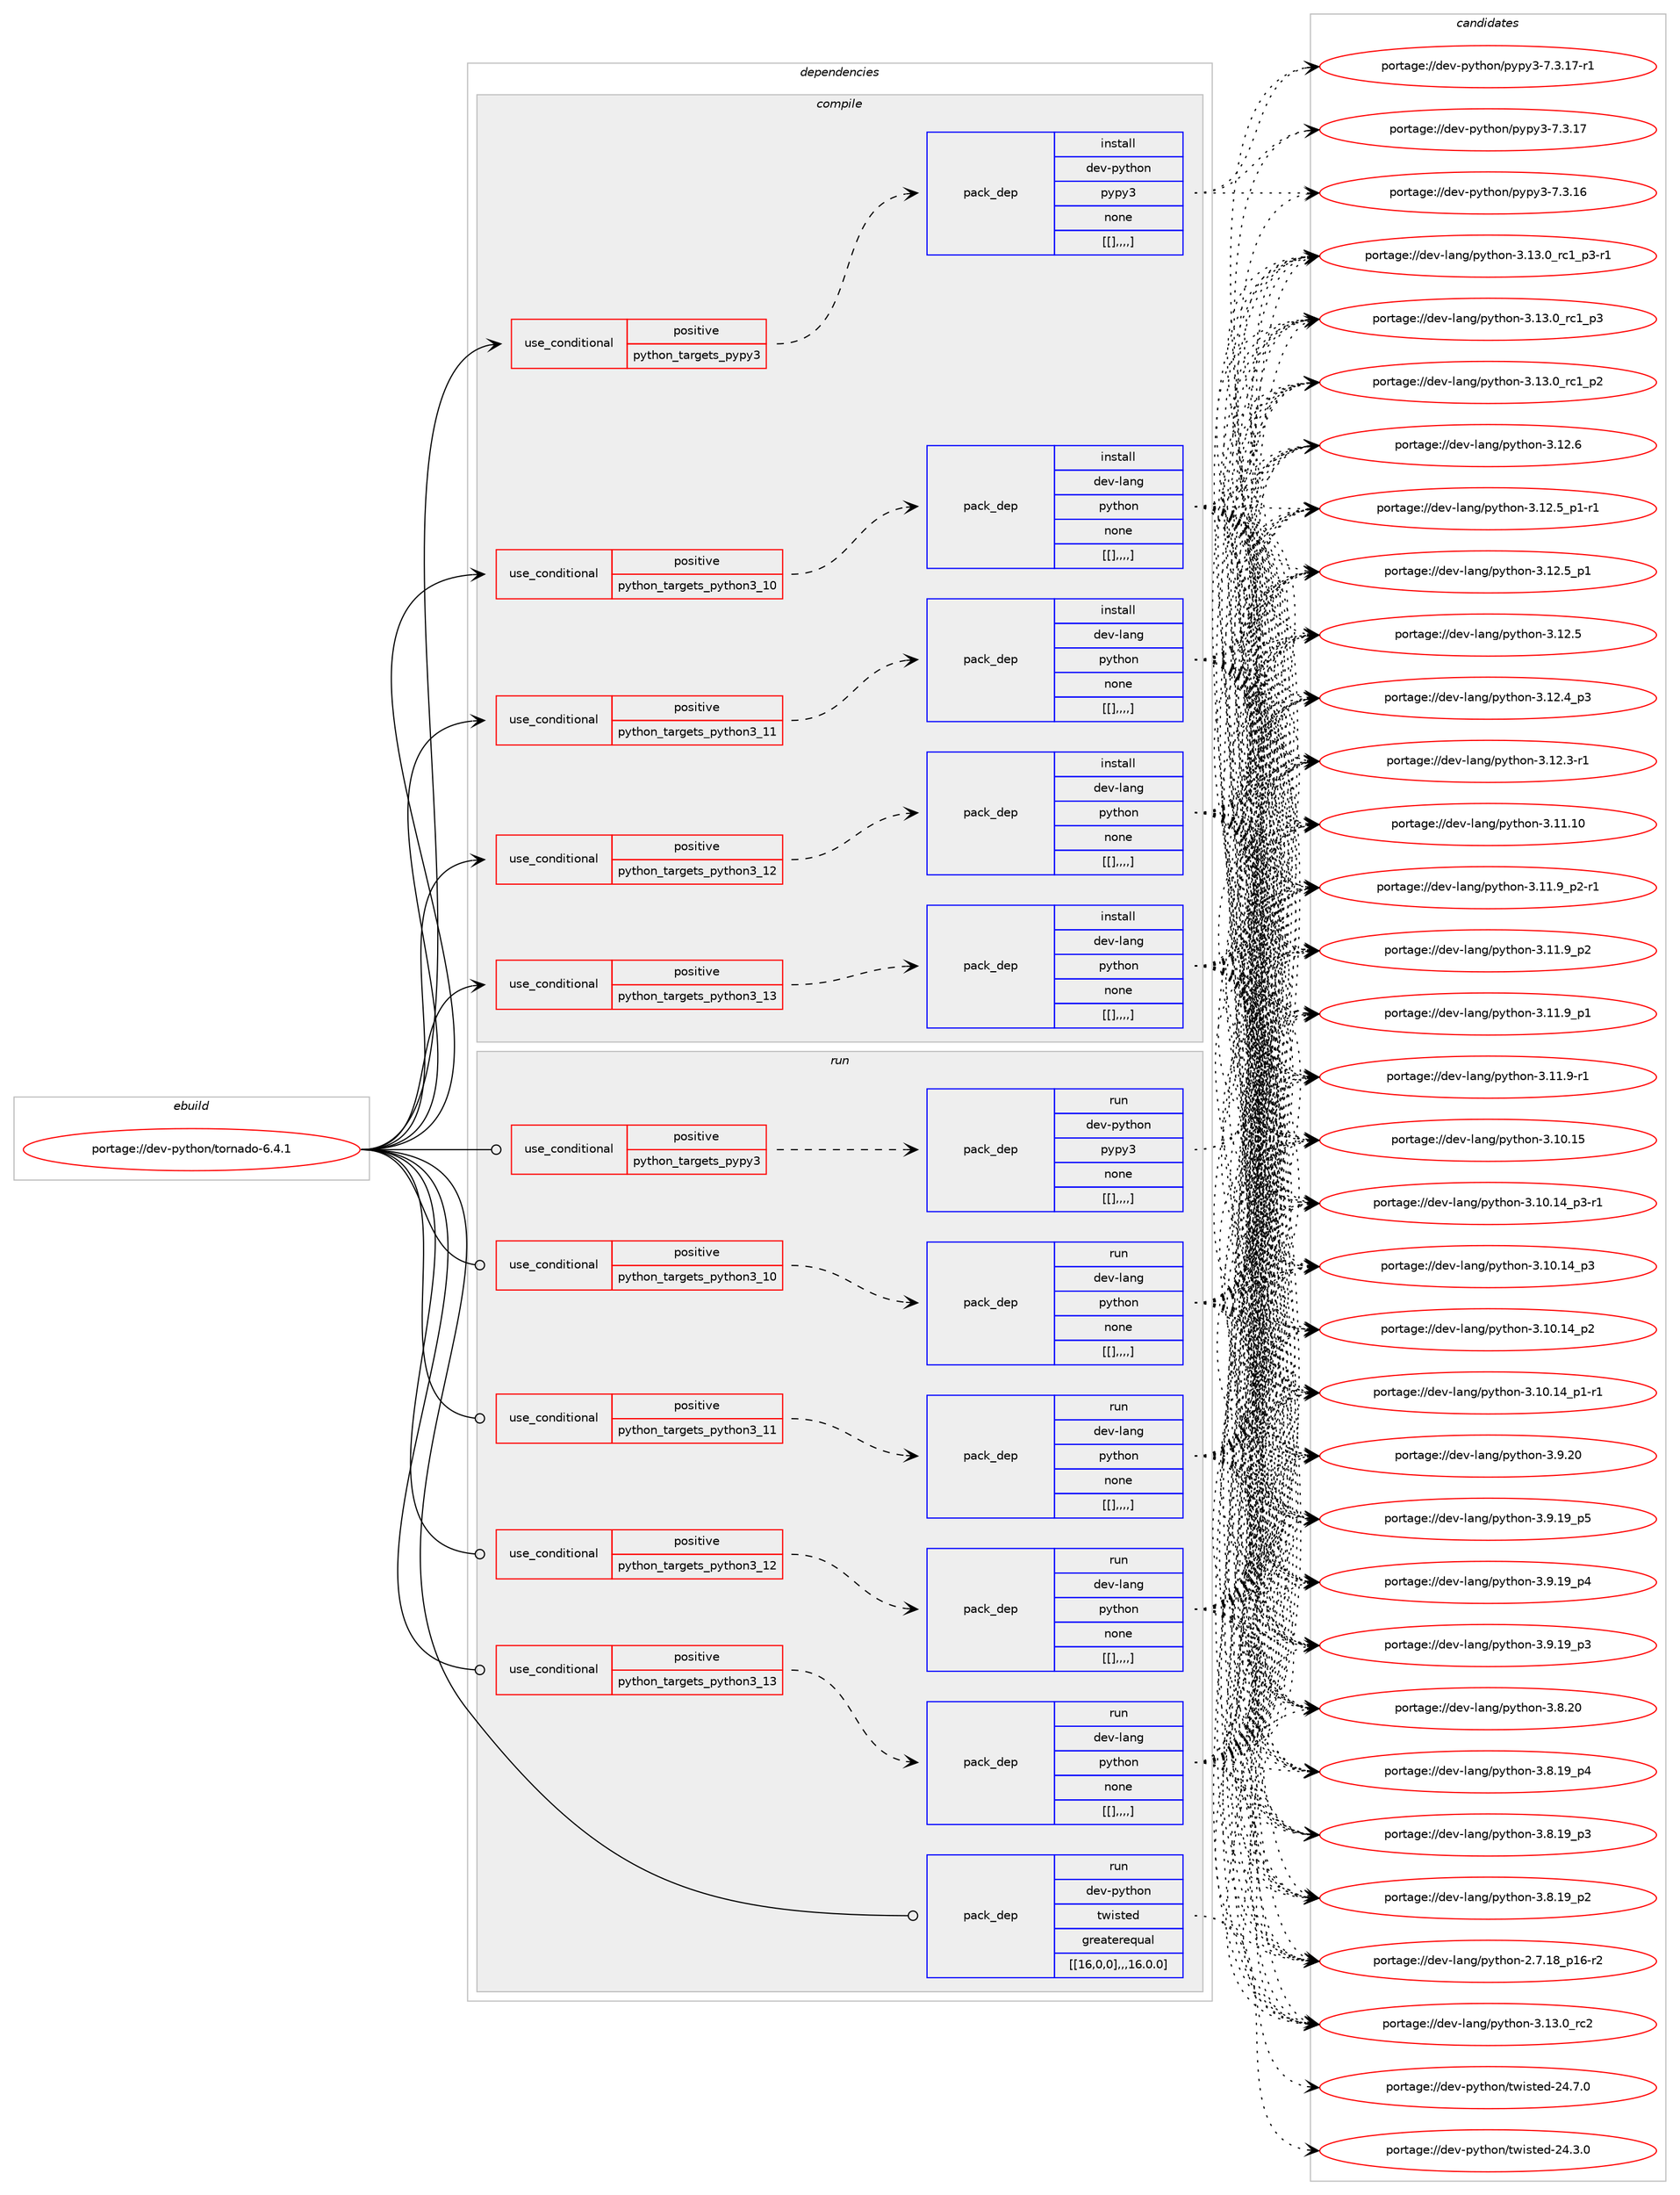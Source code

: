 digraph prolog {

# *************
# Graph options
# *************

newrank=true;
concentrate=true;
compound=true;
graph [rankdir=LR,fontname=Helvetica,fontsize=10,ranksep=1.5];#, ranksep=2.5, nodesep=0.2];
edge  [arrowhead=vee];
node  [fontname=Helvetica,fontsize=10];

# **********
# The ebuild
# **********

subgraph cluster_leftcol {
color=gray;
label=<<i>ebuild</i>>;
id [label="portage://dev-python/tornado-6.4.1", color=red, width=4, href="../dev-python/tornado-6.4.1.svg"];
}

# ****************
# The dependencies
# ****************

subgraph cluster_midcol {
color=gray;
label=<<i>dependencies</i>>;
subgraph cluster_compile {
fillcolor="#eeeeee";
style=filled;
label=<<i>compile</i>>;
subgraph cond41619 {
dependency168121 [label=<<TABLE BORDER="0" CELLBORDER="1" CELLSPACING="0" CELLPADDING="4"><TR><TD ROWSPAN="3" CELLPADDING="10">use_conditional</TD></TR><TR><TD>positive</TD></TR><TR><TD>python_targets_pypy3</TD></TR></TABLE>>, shape=none, color=red];
subgraph pack125237 {
dependency168122 [label=<<TABLE BORDER="0" CELLBORDER="1" CELLSPACING="0" CELLPADDING="4" WIDTH="220"><TR><TD ROWSPAN="6" CELLPADDING="30">pack_dep</TD></TR><TR><TD WIDTH="110">install</TD></TR><TR><TD>dev-python</TD></TR><TR><TD>pypy3</TD></TR><TR><TD>none</TD></TR><TR><TD>[[],,,,]</TD></TR></TABLE>>, shape=none, color=blue];
}
dependency168121:e -> dependency168122:w [weight=20,style="dashed",arrowhead="vee"];
}
id:e -> dependency168121:w [weight=20,style="solid",arrowhead="vee"];
subgraph cond41620 {
dependency168123 [label=<<TABLE BORDER="0" CELLBORDER="1" CELLSPACING="0" CELLPADDING="4"><TR><TD ROWSPAN="3" CELLPADDING="10">use_conditional</TD></TR><TR><TD>positive</TD></TR><TR><TD>python_targets_python3_10</TD></TR></TABLE>>, shape=none, color=red];
subgraph pack125238 {
dependency168124 [label=<<TABLE BORDER="0" CELLBORDER="1" CELLSPACING="0" CELLPADDING="4" WIDTH="220"><TR><TD ROWSPAN="6" CELLPADDING="30">pack_dep</TD></TR><TR><TD WIDTH="110">install</TD></TR><TR><TD>dev-lang</TD></TR><TR><TD>python</TD></TR><TR><TD>none</TD></TR><TR><TD>[[],,,,]</TD></TR></TABLE>>, shape=none, color=blue];
}
dependency168123:e -> dependency168124:w [weight=20,style="dashed",arrowhead="vee"];
}
id:e -> dependency168123:w [weight=20,style="solid",arrowhead="vee"];
subgraph cond41621 {
dependency168125 [label=<<TABLE BORDER="0" CELLBORDER="1" CELLSPACING="0" CELLPADDING="4"><TR><TD ROWSPAN="3" CELLPADDING="10">use_conditional</TD></TR><TR><TD>positive</TD></TR><TR><TD>python_targets_python3_11</TD></TR></TABLE>>, shape=none, color=red];
subgraph pack125239 {
dependency168126 [label=<<TABLE BORDER="0" CELLBORDER="1" CELLSPACING="0" CELLPADDING="4" WIDTH="220"><TR><TD ROWSPAN="6" CELLPADDING="30">pack_dep</TD></TR><TR><TD WIDTH="110">install</TD></TR><TR><TD>dev-lang</TD></TR><TR><TD>python</TD></TR><TR><TD>none</TD></TR><TR><TD>[[],,,,]</TD></TR></TABLE>>, shape=none, color=blue];
}
dependency168125:e -> dependency168126:w [weight=20,style="dashed",arrowhead="vee"];
}
id:e -> dependency168125:w [weight=20,style="solid",arrowhead="vee"];
subgraph cond41622 {
dependency168127 [label=<<TABLE BORDER="0" CELLBORDER="1" CELLSPACING="0" CELLPADDING="4"><TR><TD ROWSPAN="3" CELLPADDING="10">use_conditional</TD></TR><TR><TD>positive</TD></TR><TR><TD>python_targets_python3_12</TD></TR></TABLE>>, shape=none, color=red];
subgraph pack125240 {
dependency168128 [label=<<TABLE BORDER="0" CELLBORDER="1" CELLSPACING="0" CELLPADDING="4" WIDTH="220"><TR><TD ROWSPAN="6" CELLPADDING="30">pack_dep</TD></TR><TR><TD WIDTH="110">install</TD></TR><TR><TD>dev-lang</TD></TR><TR><TD>python</TD></TR><TR><TD>none</TD></TR><TR><TD>[[],,,,]</TD></TR></TABLE>>, shape=none, color=blue];
}
dependency168127:e -> dependency168128:w [weight=20,style="dashed",arrowhead="vee"];
}
id:e -> dependency168127:w [weight=20,style="solid",arrowhead="vee"];
subgraph cond41623 {
dependency168129 [label=<<TABLE BORDER="0" CELLBORDER="1" CELLSPACING="0" CELLPADDING="4"><TR><TD ROWSPAN="3" CELLPADDING="10">use_conditional</TD></TR><TR><TD>positive</TD></TR><TR><TD>python_targets_python3_13</TD></TR></TABLE>>, shape=none, color=red];
subgraph pack125241 {
dependency168130 [label=<<TABLE BORDER="0" CELLBORDER="1" CELLSPACING="0" CELLPADDING="4" WIDTH="220"><TR><TD ROWSPAN="6" CELLPADDING="30">pack_dep</TD></TR><TR><TD WIDTH="110">install</TD></TR><TR><TD>dev-lang</TD></TR><TR><TD>python</TD></TR><TR><TD>none</TD></TR><TR><TD>[[],,,,]</TD></TR></TABLE>>, shape=none, color=blue];
}
dependency168129:e -> dependency168130:w [weight=20,style="dashed",arrowhead="vee"];
}
id:e -> dependency168129:w [weight=20,style="solid",arrowhead="vee"];
}
subgraph cluster_compileandrun {
fillcolor="#eeeeee";
style=filled;
label=<<i>compile and run</i>>;
}
subgraph cluster_run {
fillcolor="#eeeeee";
style=filled;
label=<<i>run</i>>;
subgraph cond41624 {
dependency168131 [label=<<TABLE BORDER="0" CELLBORDER="1" CELLSPACING="0" CELLPADDING="4"><TR><TD ROWSPAN="3" CELLPADDING="10">use_conditional</TD></TR><TR><TD>positive</TD></TR><TR><TD>python_targets_pypy3</TD></TR></TABLE>>, shape=none, color=red];
subgraph pack125242 {
dependency168132 [label=<<TABLE BORDER="0" CELLBORDER="1" CELLSPACING="0" CELLPADDING="4" WIDTH="220"><TR><TD ROWSPAN="6" CELLPADDING="30">pack_dep</TD></TR><TR><TD WIDTH="110">run</TD></TR><TR><TD>dev-python</TD></TR><TR><TD>pypy3</TD></TR><TR><TD>none</TD></TR><TR><TD>[[],,,,]</TD></TR></TABLE>>, shape=none, color=blue];
}
dependency168131:e -> dependency168132:w [weight=20,style="dashed",arrowhead="vee"];
}
id:e -> dependency168131:w [weight=20,style="solid",arrowhead="odot"];
subgraph cond41625 {
dependency168133 [label=<<TABLE BORDER="0" CELLBORDER="1" CELLSPACING="0" CELLPADDING="4"><TR><TD ROWSPAN="3" CELLPADDING="10">use_conditional</TD></TR><TR><TD>positive</TD></TR><TR><TD>python_targets_python3_10</TD></TR></TABLE>>, shape=none, color=red];
subgraph pack125243 {
dependency168134 [label=<<TABLE BORDER="0" CELLBORDER="1" CELLSPACING="0" CELLPADDING="4" WIDTH="220"><TR><TD ROWSPAN="6" CELLPADDING="30">pack_dep</TD></TR><TR><TD WIDTH="110">run</TD></TR><TR><TD>dev-lang</TD></TR><TR><TD>python</TD></TR><TR><TD>none</TD></TR><TR><TD>[[],,,,]</TD></TR></TABLE>>, shape=none, color=blue];
}
dependency168133:e -> dependency168134:w [weight=20,style="dashed",arrowhead="vee"];
}
id:e -> dependency168133:w [weight=20,style="solid",arrowhead="odot"];
subgraph cond41626 {
dependency168135 [label=<<TABLE BORDER="0" CELLBORDER="1" CELLSPACING="0" CELLPADDING="4"><TR><TD ROWSPAN="3" CELLPADDING="10">use_conditional</TD></TR><TR><TD>positive</TD></TR><TR><TD>python_targets_python3_11</TD></TR></TABLE>>, shape=none, color=red];
subgraph pack125244 {
dependency168136 [label=<<TABLE BORDER="0" CELLBORDER="1" CELLSPACING="0" CELLPADDING="4" WIDTH="220"><TR><TD ROWSPAN="6" CELLPADDING="30">pack_dep</TD></TR><TR><TD WIDTH="110">run</TD></TR><TR><TD>dev-lang</TD></TR><TR><TD>python</TD></TR><TR><TD>none</TD></TR><TR><TD>[[],,,,]</TD></TR></TABLE>>, shape=none, color=blue];
}
dependency168135:e -> dependency168136:w [weight=20,style="dashed",arrowhead="vee"];
}
id:e -> dependency168135:w [weight=20,style="solid",arrowhead="odot"];
subgraph cond41627 {
dependency168137 [label=<<TABLE BORDER="0" CELLBORDER="1" CELLSPACING="0" CELLPADDING="4"><TR><TD ROWSPAN="3" CELLPADDING="10">use_conditional</TD></TR><TR><TD>positive</TD></TR><TR><TD>python_targets_python3_12</TD></TR></TABLE>>, shape=none, color=red];
subgraph pack125245 {
dependency168138 [label=<<TABLE BORDER="0" CELLBORDER="1" CELLSPACING="0" CELLPADDING="4" WIDTH="220"><TR><TD ROWSPAN="6" CELLPADDING="30">pack_dep</TD></TR><TR><TD WIDTH="110">run</TD></TR><TR><TD>dev-lang</TD></TR><TR><TD>python</TD></TR><TR><TD>none</TD></TR><TR><TD>[[],,,,]</TD></TR></TABLE>>, shape=none, color=blue];
}
dependency168137:e -> dependency168138:w [weight=20,style="dashed",arrowhead="vee"];
}
id:e -> dependency168137:w [weight=20,style="solid",arrowhead="odot"];
subgraph cond41628 {
dependency168139 [label=<<TABLE BORDER="0" CELLBORDER="1" CELLSPACING="0" CELLPADDING="4"><TR><TD ROWSPAN="3" CELLPADDING="10">use_conditional</TD></TR><TR><TD>positive</TD></TR><TR><TD>python_targets_python3_13</TD></TR></TABLE>>, shape=none, color=red];
subgraph pack125246 {
dependency168140 [label=<<TABLE BORDER="0" CELLBORDER="1" CELLSPACING="0" CELLPADDING="4" WIDTH="220"><TR><TD ROWSPAN="6" CELLPADDING="30">pack_dep</TD></TR><TR><TD WIDTH="110">run</TD></TR><TR><TD>dev-lang</TD></TR><TR><TD>python</TD></TR><TR><TD>none</TD></TR><TR><TD>[[],,,,]</TD></TR></TABLE>>, shape=none, color=blue];
}
dependency168139:e -> dependency168140:w [weight=20,style="dashed",arrowhead="vee"];
}
id:e -> dependency168139:w [weight=20,style="solid",arrowhead="odot"];
subgraph pack125247 {
dependency168141 [label=<<TABLE BORDER="0" CELLBORDER="1" CELLSPACING="0" CELLPADDING="4" WIDTH="220"><TR><TD ROWSPAN="6" CELLPADDING="30">pack_dep</TD></TR><TR><TD WIDTH="110">run</TD></TR><TR><TD>dev-python</TD></TR><TR><TD>twisted</TD></TR><TR><TD>greaterequal</TD></TR><TR><TD>[[16,0,0],,,16.0.0]</TD></TR></TABLE>>, shape=none, color=blue];
}
id:e -> dependency168141:w [weight=20,style="solid",arrowhead="odot"];
}
}

# **************
# The candidates
# **************

subgraph cluster_choices {
rank=same;
color=gray;
label=<<i>candidates</i>>;

subgraph choice125237 {
color=black;
nodesep=1;
choice100101118451121211161041111104711212111212151455546514649554511449 [label="portage://dev-python/pypy3-7.3.17-r1", color=red, width=4,href="../dev-python/pypy3-7.3.17-r1.svg"];
choice10010111845112121116104111110471121211121215145554651464955 [label="portage://dev-python/pypy3-7.3.17", color=red, width=4,href="../dev-python/pypy3-7.3.17.svg"];
choice10010111845112121116104111110471121211121215145554651464954 [label="portage://dev-python/pypy3-7.3.16", color=red, width=4,href="../dev-python/pypy3-7.3.16.svg"];
dependency168122:e -> choice100101118451121211161041111104711212111212151455546514649554511449:w [style=dotted,weight="100"];
dependency168122:e -> choice10010111845112121116104111110471121211121215145554651464955:w [style=dotted,weight="100"];
dependency168122:e -> choice10010111845112121116104111110471121211121215145554651464954:w [style=dotted,weight="100"];
}
subgraph choice125238 {
color=black;
nodesep=1;
choice10010111845108971101034711212111610411111045514649514648951149950 [label="portage://dev-lang/python-3.13.0_rc2", color=red, width=4,href="../dev-lang/python-3.13.0_rc2.svg"];
choice1001011184510897110103471121211161041111104551464951464895114994995112514511449 [label="portage://dev-lang/python-3.13.0_rc1_p3-r1", color=red, width=4,href="../dev-lang/python-3.13.0_rc1_p3-r1.svg"];
choice100101118451089711010347112121116104111110455146495146489511499499511251 [label="portage://dev-lang/python-3.13.0_rc1_p3", color=red, width=4,href="../dev-lang/python-3.13.0_rc1_p3.svg"];
choice100101118451089711010347112121116104111110455146495146489511499499511250 [label="portage://dev-lang/python-3.13.0_rc1_p2", color=red, width=4,href="../dev-lang/python-3.13.0_rc1_p2.svg"];
choice10010111845108971101034711212111610411111045514649504654 [label="portage://dev-lang/python-3.12.6", color=red, width=4,href="../dev-lang/python-3.12.6.svg"];
choice1001011184510897110103471121211161041111104551464950465395112494511449 [label="portage://dev-lang/python-3.12.5_p1-r1", color=red, width=4,href="../dev-lang/python-3.12.5_p1-r1.svg"];
choice100101118451089711010347112121116104111110455146495046539511249 [label="portage://dev-lang/python-3.12.5_p1", color=red, width=4,href="../dev-lang/python-3.12.5_p1.svg"];
choice10010111845108971101034711212111610411111045514649504653 [label="portage://dev-lang/python-3.12.5", color=red, width=4,href="../dev-lang/python-3.12.5.svg"];
choice100101118451089711010347112121116104111110455146495046529511251 [label="portage://dev-lang/python-3.12.4_p3", color=red, width=4,href="../dev-lang/python-3.12.4_p3.svg"];
choice100101118451089711010347112121116104111110455146495046514511449 [label="portage://dev-lang/python-3.12.3-r1", color=red, width=4,href="../dev-lang/python-3.12.3-r1.svg"];
choice1001011184510897110103471121211161041111104551464949464948 [label="portage://dev-lang/python-3.11.10", color=red, width=4,href="../dev-lang/python-3.11.10.svg"];
choice1001011184510897110103471121211161041111104551464949465795112504511449 [label="portage://dev-lang/python-3.11.9_p2-r1", color=red, width=4,href="../dev-lang/python-3.11.9_p2-r1.svg"];
choice100101118451089711010347112121116104111110455146494946579511250 [label="portage://dev-lang/python-3.11.9_p2", color=red, width=4,href="../dev-lang/python-3.11.9_p2.svg"];
choice100101118451089711010347112121116104111110455146494946579511249 [label="portage://dev-lang/python-3.11.9_p1", color=red, width=4,href="../dev-lang/python-3.11.9_p1.svg"];
choice100101118451089711010347112121116104111110455146494946574511449 [label="portage://dev-lang/python-3.11.9-r1", color=red, width=4,href="../dev-lang/python-3.11.9-r1.svg"];
choice1001011184510897110103471121211161041111104551464948464953 [label="portage://dev-lang/python-3.10.15", color=red, width=4,href="../dev-lang/python-3.10.15.svg"];
choice100101118451089711010347112121116104111110455146494846495295112514511449 [label="portage://dev-lang/python-3.10.14_p3-r1", color=red, width=4,href="../dev-lang/python-3.10.14_p3-r1.svg"];
choice10010111845108971101034711212111610411111045514649484649529511251 [label="portage://dev-lang/python-3.10.14_p3", color=red, width=4,href="../dev-lang/python-3.10.14_p3.svg"];
choice10010111845108971101034711212111610411111045514649484649529511250 [label="portage://dev-lang/python-3.10.14_p2", color=red, width=4,href="../dev-lang/python-3.10.14_p2.svg"];
choice100101118451089711010347112121116104111110455146494846495295112494511449 [label="portage://dev-lang/python-3.10.14_p1-r1", color=red, width=4,href="../dev-lang/python-3.10.14_p1-r1.svg"];
choice10010111845108971101034711212111610411111045514657465048 [label="portage://dev-lang/python-3.9.20", color=red, width=4,href="../dev-lang/python-3.9.20.svg"];
choice100101118451089711010347112121116104111110455146574649579511253 [label="portage://dev-lang/python-3.9.19_p5", color=red, width=4,href="../dev-lang/python-3.9.19_p5.svg"];
choice100101118451089711010347112121116104111110455146574649579511252 [label="portage://dev-lang/python-3.9.19_p4", color=red, width=4,href="../dev-lang/python-3.9.19_p4.svg"];
choice100101118451089711010347112121116104111110455146574649579511251 [label="portage://dev-lang/python-3.9.19_p3", color=red, width=4,href="../dev-lang/python-3.9.19_p3.svg"];
choice10010111845108971101034711212111610411111045514656465048 [label="portage://dev-lang/python-3.8.20", color=red, width=4,href="../dev-lang/python-3.8.20.svg"];
choice100101118451089711010347112121116104111110455146564649579511252 [label="portage://dev-lang/python-3.8.19_p4", color=red, width=4,href="../dev-lang/python-3.8.19_p4.svg"];
choice100101118451089711010347112121116104111110455146564649579511251 [label="portage://dev-lang/python-3.8.19_p3", color=red, width=4,href="../dev-lang/python-3.8.19_p3.svg"];
choice100101118451089711010347112121116104111110455146564649579511250 [label="portage://dev-lang/python-3.8.19_p2", color=red, width=4,href="../dev-lang/python-3.8.19_p2.svg"];
choice100101118451089711010347112121116104111110455046554649569511249544511450 [label="portage://dev-lang/python-2.7.18_p16-r2", color=red, width=4,href="../dev-lang/python-2.7.18_p16-r2.svg"];
dependency168124:e -> choice10010111845108971101034711212111610411111045514649514648951149950:w [style=dotted,weight="100"];
dependency168124:e -> choice1001011184510897110103471121211161041111104551464951464895114994995112514511449:w [style=dotted,weight="100"];
dependency168124:e -> choice100101118451089711010347112121116104111110455146495146489511499499511251:w [style=dotted,weight="100"];
dependency168124:e -> choice100101118451089711010347112121116104111110455146495146489511499499511250:w [style=dotted,weight="100"];
dependency168124:e -> choice10010111845108971101034711212111610411111045514649504654:w [style=dotted,weight="100"];
dependency168124:e -> choice1001011184510897110103471121211161041111104551464950465395112494511449:w [style=dotted,weight="100"];
dependency168124:e -> choice100101118451089711010347112121116104111110455146495046539511249:w [style=dotted,weight="100"];
dependency168124:e -> choice10010111845108971101034711212111610411111045514649504653:w [style=dotted,weight="100"];
dependency168124:e -> choice100101118451089711010347112121116104111110455146495046529511251:w [style=dotted,weight="100"];
dependency168124:e -> choice100101118451089711010347112121116104111110455146495046514511449:w [style=dotted,weight="100"];
dependency168124:e -> choice1001011184510897110103471121211161041111104551464949464948:w [style=dotted,weight="100"];
dependency168124:e -> choice1001011184510897110103471121211161041111104551464949465795112504511449:w [style=dotted,weight="100"];
dependency168124:e -> choice100101118451089711010347112121116104111110455146494946579511250:w [style=dotted,weight="100"];
dependency168124:e -> choice100101118451089711010347112121116104111110455146494946579511249:w [style=dotted,weight="100"];
dependency168124:e -> choice100101118451089711010347112121116104111110455146494946574511449:w [style=dotted,weight="100"];
dependency168124:e -> choice1001011184510897110103471121211161041111104551464948464953:w [style=dotted,weight="100"];
dependency168124:e -> choice100101118451089711010347112121116104111110455146494846495295112514511449:w [style=dotted,weight="100"];
dependency168124:e -> choice10010111845108971101034711212111610411111045514649484649529511251:w [style=dotted,weight="100"];
dependency168124:e -> choice10010111845108971101034711212111610411111045514649484649529511250:w [style=dotted,weight="100"];
dependency168124:e -> choice100101118451089711010347112121116104111110455146494846495295112494511449:w [style=dotted,weight="100"];
dependency168124:e -> choice10010111845108971101034711212111610411111045514657465048:w [style=dotted,weight="100"];
dependency168124:e -> choice100101118451089711010347112121116104111110455146574649579511253:w [style=dotted,weight="100"];
dependency168124:e -> choice100101118451089711010347112121116104111110455146574649579511252:w [style=dotted,weight="100"];
dependency168124:e -> choice100101118451089711010347112121116104111110455146574649579511251:w [style=dotted,weight="100"];
dependency168124:e -> choice10010111845108971101034711212111610411111045514656465048:w [style=dotted,weight="100"];
dependency168124:e -> choice100101118451089711010347112121116104111110455146564649579511252:w [style=dotted,weight="100"];
dependency168124:e -> choice100101118451089711010347112121116104111110455146564649579511251:w [style=dotted,weight="100"];
dependency168124:e -> choice100101118451089711010347112121116104111110455146564649579511250:w [style=dotted,weight="100"];
dependency168124:e -> choice100101118451089711010347112121116104111110455046554649569511249544511450:w [style=dotted,weight="100"];
}
subgraph choice125239 {
color=black;
nodesep=1;
choice10010111845108971101034711212111610411111045514649514648951149950 [label="portage://dev-lang/python-3.13.0_rc2", color=red, width=4,href="../dev-lang/python-3.13.0_rc2.svg"];
choice1001011184510897110103471121211161041111104551464951464895114994995112514511449 [label="portage://dev-lang/python-3.13.0_rc1_p3-r1", color=red, width=4,href="../dev-lang/python-3.13.0_rc1_p3-r1.svg"];
choice100101118451089711010347112121116104111110455146495146489511499499511251 [label="portage://dev-lang/python-3.13.0_rc1_p3", color=red, width=4,href="../dev-lang/python-3.13.0_rc1_p3.svg"];
choice100101118451089711010347112121116104111110455146495146489511499499511250 [label="portage://dev-lang/python-3.13.0_rc1_p2", color=red, width=4,href="../dev-lang/python-3.13.0_rc1_p2.svg"];
choice10010111845108971101034711212111610411111045514649504654 [label="portage://dev-lang/python-3.12.6", color=red, width=4,href="../dev-lang/python-3.12.6.svg"];
choice1001011184510897110103471121211161041111104551464950465395112494511449 [label="portage://dev-lang/python-3.12.5_p1-r1", color=red, width=4,href="../dev-lang/python-3.12.5_p1-r1.svg"];
choice100101118451089711010347112121116104111110455146495046539511249 [label="portage://dev-lang/python-3.12.5_p1", color=red, width=4,href="../dev-lang/python-3.12.5_p1.svg"];
choice10010111845108971101034711212111610411111045514649504653 [label="portage://dev-lang/python-3.12.5", color=red, width=4,href="../dev-lang/python-3.12.5.svg"];
choice100101118451089711010347112121116104111110455146495046529511251 [label="portage://dev-lang/python-3.12.4_p3", color=red, width=4,href="../dev-lang/python-3.12.4_p3.svg"];
choice100101118451089711010347112121116104111110455146495046514511449 [label="portage://dev-lang/python-3.12.3-r1", color=red, width=4,href="../dev-lang/python-3.12.3-r1.svg"];
choice1001011184510897110103471121211161041111104551464949464948 [label="portage://dev-lang/python-3.11.10", color=red, width=4,href="../dev-lang/python-3.11.10.svg"];
choice1001011184510897110103471121211161041111104551464949465795112504511449 [label="portage://dev-lang/python-3.11.9_p2-r1", color=red, width=4,href="../dev-lang/python-3.11.9_p2-r1.svg"];
choice100101118451089711010347112121116104111110455146494946579511250 [label="portage://dev-lang/python-3.11.9_p2", color=red, width=4,href="../dev-lang/python-3.11.9_p2.svg"];
choice100101118451089711010347112121116104111110455146494946579511249 [label="portage://dev-lang/python-3.11.9_p1", color=red, width=4,href="../dev-lang/python-3.11.9_p1.svg"];
choice100101118451089711010347112121116104111110455146494946574511449 [label="portage://dev-lang/python-3.11.9-r1", color=red, width=4,href="../dev-lang/python-3.11.9-r1.svg"];
choice1001011184510897110103471121211161041111104551464948464953 [label="portage://dev-lang/python-3.10.15", color=red, width=4,href="../dev-lang/python-3.10.15.svg"];
choice100101118451089711010347112121116104111110455146494846495295112514511449 [label="portage://dev-lang/python-3.10.14_p3-r1", color=red, width=4,href="../dev-lang/python-3.10.14_p3-r1.svg"];
choice10010111845108971101034711212111610411111045514649484649529511251 [label="portage://dev-lang/python-3.10.14_p3", color=red, width=4,href="../dev-lang/python-3.10.14_p3.svg"];
choice10010111845108971101034711212111610411111045514649484649529511250 [label="portage://dev-lang/python-3.10.14_p2", color=red, width=4,href="../dev-lang/python-3.10.14_p2.svg"];
choice100101118451089711010347112121116104111110455146494846495295112494511449 [label="portage://dev-lang/python-3.10.14_p1-r1", color=red, width=4,href="../dev-lang/python-3.10.14_p1-r1.svg"];
choice10010111845108971101034711212111610411111045514657465048 [label="portage://dev-lang/python-3.9.20", color=red, width=4,href="../dev-lang/python-3.9.20.svg"];
choice100101118451089711010347112121116104111110455146574649579511253 [label="portage://dev-lang/python-3.9.19_p5", color=red, width=4,href="../dev-lang/python-3.9.19_p5.svg"];
choice100101118451089711010347112121116104111110455146574649579511252 [label="portage://dev-lang/python-3.9.19_p4", color=red, width=4,href="../dev-lang/python-3.9.19_p4.svg"];
choice100101118451089711010347112121116104111110455146574649579511251 [label="portage://dev-lang/python-3.9.19_p3", color=red, width=4,href="../dev-lang/python-3.9.19_p3.svg"];
choice10010111845108971101034711212111610411111045514656465048 [label="portage://dev-lang/python-3.8.20", color=red, width=4,href="../dev-lang/python-3.8.20.svg"];
choice100101118451089711010347112121116104111110455146564649579511252 [label="portage://dev-lang/python-3.8.19_p4", color=red, width=4,href="../dev-lang/python-3.8.19_p4.svg"];
choice100101118451089711010347112121116104111110455146564649579511251 [label="portage://dev-lang/python-3.8.19_p3", color=red, width=4,href="../dev-lang/python-3.8.19_p3.svg"];
choice100101118451089711010347112121116104111110455146564649579511250 [label="portage://dev-lang/python-3.8.19_p2", color=red, width=4,href="../dev-lang/python-3.8.19_p2.svg"];
choice100101118451089711010347112121116104111110455046554649569511249544511450 [label="portage://dev-lang/python-2.7.18_p16-r2", color=red, width=4,href="../dev-lang/python-2.7.18_p16-r2.svg"];
dependency168126:e -> choice10010111845108971101034711212111610411111045514649514648951149950:w [style=dotted,weight="100"];
dependency168126:e -> choice1001011184510897110103471121211161041111104551464951464895114994995112514511449:w [style=dotted,weight="100"];
dependency168126:e -> choice100101118451089711010347112121116104111110455146495146489511499499511251:w [style=dotted,weight="100"];
dependency168126:e -> choice100101118451089711010347112121116104111110455146495146489511499499511250:w [style=dotted,weight="100"];
dependency168126:e -> choice10010111845108971101034711212111610411111045514649504654:w [style=dotted,weight="100"];
dependency168126:e -> choice1001011184510897110103471121211161041111104551464950465395112494511449:w [style=dotted,weight="100"];
dependency168126:e -> choice100101118451089711010347112121116104111110455146495046539511249:w [style=dotted,weight="100"];
dependency168126:e -> choice10010111845108971101034711212111610411111045514649504653:w [style=dotted,weight="100"];
dependency168126:e -> choice100101118451089711010347112121116104111110455146495046529511251:w [style=dotted,weight="100"];
dependency168126:e -> choice100101118451089711010347112121116104111110455146495046514511449:w [style=dotted,weight="100"];
dependency168126:e -> choice1001011184510897110103471121211161041111104551464949464948:w [style=dotted,weight="100"];
dependency168126:e -> choice1001011184510897110103471121211161041111104551464949465795112504511449:w [style=dotted,weight="100"];
dependency168126:e -> choice100101118451089711010347112121116104111110455146494946579511250:w [style=dotted,weight="100"];
dependency168126:e -> choice100101118451089711010347112121116104111110455146494946579511249:w [style=dotted,weight="100"];
dependency168126:e -> choice100101118451089711010347112121116104111110455146494946574511449:w [style=dotted,weight="100"];
dependency168126:e -> choice1001011184510897110103471121211161041111104551464948464953:w [style=dotted,weight="100"];
dependency168126:e -> choice100101118451089711010347112121116104111110455146494846495295112514511449:w [style=dotted,weight="100"];
dependency168126:e -> choice10010111845108971101034711212111610411111045514649484649529511251:w [style=dotted,weight="100"];
dependency168126:e -> choice10010111845108971101034711212111610411111045514649484649529511250:w [style=dotted,weight="100"];
dependency168126:e -> choice100101118451089711010347112121116104111110455146494846495295112494511449:w [style=dotted,weight="100"];
dependency168126:e -> choice10010111845108971101034711212111610411111045514657465048:w [style=dotted,weight="100"];
dependency168126:e -> choice100101118451089711010347112121116104111110455146574649579511253:w [style=dotted,weight="100"];
dependency168126:e -> choice100101118451089711010347112121116104111110455146574649579511252:w [style=dotted,weight="100"];
dependency168126:e -> choice100101118451089711010347112121116104111110455146574649579511251:w [style=dotted,weight="100"];
dependency168126:e -> choice10010111845108971101034711212111610411111045514656465048:w [style=dotted,weight="100"];
dependency168126:e -> choice100101118451089711010347112121116104111110455146564649579511252:w [style=dotted,weight="100"];
dependency168126:e -> choice100101118451089711010347112121116104111110455146564649579511251:w [style=dotted,weight="100"];
dependency168126:e -> choice100101118451089711010347112121116104111110455146564649579511250:w [style=dotted,weight="100"];
dependency168126:e -> choice100101118451089711010347112121116104111110455046554649569511249544511450:w [style=dotted,weight="100"];
}
subgraph choice125240 {
color=black;
nodesep=1;
choice10010111845108971101034711212111610411111045514649514648951149950 [label="portage://dev-lang/python-3.13.0_rc2", color=red, width=4,href="../dev-lang/python-3.13.0_rc2.svg"];
choice1001011184510897110103471121211161041111104551464951464895114994995112514511449 [label="portage://dev-lang/python-3.13.0_rc1_p3-r1", color=red, width=4,href="../dev-lang/python-3.13.0_rc1_p3-r1.svg"];
choice100101118451089711010347112121116104111110455146495146489511499499511251 [label="portage://dev-lang/python-3.13.0_rc1_p3", color=red, width=4,href="../dev-lang/python-3.13.0_rc1_p3.svg"];
choice100101118451089711010347112121116104111110455146495146489511499499511250 [label="portage://dev-lang/python-3.13.0_rc1_p2", color=red, width=4,href="../dev-lang/python-3.13.0_rc1_p2.svg"];
choice10010111845108971101034711212111610411111045514649504654 [label="portage://dev-lang/python-3.12.6", color=red, width=4,href="../dev-lang/python-3.12.6.svg"];
choice1001011184510897110103471121211161041111104551464950465395112494511449 [label="portage://dev-lang/python-3.12.5_p1-r1", color=red, width=4,href="../dev-lang/python-3.12.5_p1-r1.svg"];
choice100101118451089711010347112121116104111110455146495046539511249 [label="portage://dev-lang/python-3.12.5_p1", color=red, width=4,href="../dev-lang/python-3.12.5_p1.svg"];
choice10010111845108971101034711212111610411111045514649504653 [label="portage://dev-lang/python-3.12.5", color=red, width=4,href="../dev-lang/python-3.12.5.svg"];
choice100101118451089711010347112121116104111110455146495046529511251 [label="portage://dev-lang/python-3.12.4_p3", color=red, width=4,href="../dev-lang/python-3.12.4_p3.svg"];
choice100101118451089711010347112121116104111110455146495046514511449 [label="portage://dev-lang/python-3.12.3-r1", color=red, width=4,href="../dev-lang/python-3.12.3-r1.svg"];
choice1001011184510897110103471121211161041111104551464949464948 [label="portage://dev-lang/python-3.11.10", color=red, width=4,href="../dev-lang/python-3.11.10.svg"];
choice1001011184510897110103471121211161041111104551464949465795112504511449 [label="portage://dev-lang/python-3.11.9_p2-r1", color=red, width=4,href="../dev-lang/python-3.11.9_p2-r1.svg"];
choice100101118451089711010347112121116104111110455146494946579511250 [label="portage://dev-lang/python-3.11.9_p2", color=red, width=4,href="../dev-lang/python-3.11.9_p2.svg"];
choice100101118451089711010347112121116104111110455146494946579511249 [label="portage://dev-lang/python-3.11.9_p1", color=red, width=4,href="../dev-lang/python-3.11.9_p1.svg"];
choice100101118451089711010347112121116104111110455146494946574511449 [label="portage://dev-lang/python-3.11.9-r1", color=red, width=4,href="../dev-lang/python-3.11.9-r1.svg"];
choice1001011184510897110103471121211161041111104551464948464953 [label="portage://dev-lang/python-3.10.15", color=red, width=4,href="../dev-lang/python-3.10.15.svg"];
choice100101118451089711010347112121116104111110455146494846495295112514511449 [label="portage://dev-lang/python-3.10.14_p3-r1", color=red, width=4,href="../dev-lang/python-3.10.14_p3-r1.svg"];
choice10010111845108971101034711212111610411111045514649484649529511251 [label="portage://dev-lang/python-3.10.14_p3", color=red, width=4,href="../dev-lang/python-3.10.14_p3.svg"];
choice10010111845108971101034711212111610411111045514649484649529511250 [label="portage://dev-lang/python-3.10.14_p2", color=red, width=4,href="../dev-lang/python-3.10.14_p2.svg"];
choice100101118451089711010347112121116104111110455146494846495295112494511449 [label="portage://dev-lang/python-3.10.14_p1-r1", color=red, width=4,href="../dev-lang/python-3.10.14_p1-r1.svg"];
choice10010111845108971101034711212111610411111045514657465048 [label="portage://dev-lang/python-3.9.20", color=red, width=4,href="../dev-lang/python-3.9.20.svg"];
choice100101118451089711010347112121116104111110455146574649579511253 [label="portage://dev-lang/python-3.9.19_p5", color=red, width=4,href="../dev-lang/python-3.9.19_p5.svg"];
choice100101118451089711010347112121116104111110455146574649579511252 [label="portage://dev-lang/python-3.9.19_p4", color=red, width=4,href="../dev-lang/python-3.9.19_p4.svg"];
choice100101118451089711010347112121116104111110455146574649579511251 [label="portage://dev-lang/python-3.9.19_p3", color=red, width=4,href="../dev-lang/python-3.9.19_p3.svg"];
choice10010111845108971101034711212111610411111045514656465048 [label="portage://dev-lang/python-3.8.20", color=red, width=4,href="../dev-lang/python-3.8.20.svg"];
choice100101118451089711010347112121116104111110455146564649579511252 [label="portage://dev-lang/python-3.8.19_p4", color=red, width=4,href="../dev-lang/python-3.8.19_p4.svg"];
choice100101118451089711010347112121116104111110455146564649579511251 [label="portage://dev-lang/python-3.8.19_p3", color=red, width=4,href="../dev-lang/python-3.8.19_p3.svg"];
choice100101118451089711010347112121116104111110455146564649579511250 [label="portage://dev-lang/python-3.8.19_p2", color=red, width=4,href="../dev-lang/python-3.8.19_p2.svg"];
choice100101118451089711010347112121116104111110455046554649569511249544511450 [label="portage://dev-lang/python-2.7.18_p16-r2", color=red, width=4,href="../dev-lang/python-2.7.18_p16-r2.svg"];
dependency168128:e -> choice10010111845108971101034711212111610411111045514649514648951149950:w [style=dotted,weight="100"];
dependency168128:e -> choice1001011184510897110103471121211161041111104551464951464895114994995112514511449:w [style=dotted,weight="100"];
dependency168128:e -> choice100101118451089711010347112121116104111110455146495146489511499499511251:w [style=dotted,weight="100"];
dependency168128:e -> choice100101118451089711010347112121116104111110455146495146489511499499511250:w [style=dotted,weight="100"];
dependency168128:e -> choice10010111845108971101034711212111610411111045514649504654:w [style=dotted,weight="100"];
dependency168128:e -> choice1001011184510897110103471121211161041111104551464950465395112494511449:w [style=dotted,weight="100"];
dependency168128:e -> choice100101118451089711010347112121116104111110455146495046539511249:w [style=dotted,weight="100"];
dependency168128:e -> choice10010111845108971101034711212111610411111045514649504653:w [style=dotted,weight="100"];
dependency168128:e -> choice100101118451089711010347112121116104111110455146495046529511251:w [style=dotted,weight="100"];
dependency168128:e -> choice100101118451089711010347112121116104111110455146495046514511449:w [style=dotted,weight="100"];
dependency168128:e -> choice1001011184510897110103471121211161041111104551464949464948:w [style=dotted,weight="100"];
dependency168128:e -> choice1001011184510897110103471121211161041111104551464949465795112504511449:w [style=dotted,weight="100"];
dependency168128:e -> choice100101118451089711010347112121116104111110455146494946579511250:w [style=dotted,weight="100"];
dependency168128:e -> choice100101118451089711010347112121116104111110455146494946579511249:w [style=dotted,weight="100"];
dependency168128:e -> choice100101118451089711010347112121116104111110455146494946574511449:w [style=dotted,weight="100"];
dependency168128:e -> choice1001011184510897110103471121211161041111104551464948464953:w [style=dotted,weight="100"];
dependency168128:e -> choice100101118451089711010347112121116104111110455146494846495295112514511449:w [style=dotted,weight="100"];
dependency168128:e -> choice10010111845108971101034711212111610411111045514649484649529511251:w [style=dotted,weight="100"];
dependency168128:e -> choice10010111845108971101034711212111610411111045514649484649529511250:w [style=dotted,weight="100"];
dependency168128:e -> choice100101118451089711010347112121116104111110455146494846495295112494511449:w [style=dotted,weight="100"];
dependency168128:e -> choice10010111845108971101034711212111610411111045514657465048:w [style=dotted,weight="100"];
dependency168128:e -> choice100101118451089711010347112121116104111110455146574649579511253:w [style=dotted,weight="100"];
dependency168128:e -> choice100101118451089711010347112121116104111110455146574649579511252:w [style=dotted,weight="100"];
dependency168128:e -> choice100101118451089711010347112121116104111110455146574649579511251:w [style=dotted,weight="100"];
dependency168128:e -> choice10010111845108971101034711212111610411111045514656465048:w [style=dotted,weight="100"];
dependency168128:e -> choice100101118451089711010347112121116104111110455146564649579511252:w [style=dotted,weight="100"];
dependency168128:e -> choice100101118451089711010347112121116104111110455146564649579511251:w [style=dotted,weight="100"];
dependency168128:e -> choice100101118451089711010347112121116104111110455146564649579511250:w [style=dotted,weight="100"];
dependency168128:e -> choice100101118451089711010347112121116104111110455046554649569511249544511450:w [style=dotted,weight="100"];
}
subgraph choice125241 {
color=black;
nodesep=1;
choice10010111845108971101034711212111610411111045514649514648951149950 [label="portage://dev-lang/python-3.13.0_rc2", color=red, width=4,href="../dev-lang/python-3.13.0_rc2.svg"];
choice1001011184510897110103471121211161041111104551464951464895114994995112514511449 [label="portage://dev-lang/python-3.13.0_rc1_p3-r1", color=red, width=4,href="../dev-lang/python-3.13.0_rc1_p3-r1.svg"];
choice100101118451089711010347112121116104111110455146495146489511499499511251 [label="portage://dev-lang/python-3.13.0_rc1_p3", color=red, width=4,href="../dev-lang/python-3.13.0_rc1_p3.svg"];
choice100101118451089711010347112121116104111110455146495146489511499499511250 [label="portage://dev-lang/python-3.13.0_rc1_p2", color=red, width=4,href="../dev-lang/python-3.13.0_rc1_p2.svg"];
choice10010111845108971101034711212111610411111045514649504654 [label="portage://dev-lang/python-3.12.6", color=red, width=4,href="../dev-lang/python-3.12.6.svg"];
choice1001011184510897110103471121211161041111104551464950465395112494511449 [label="portage://dev-lang/python-3.12.5_p1-r1", color=red, width=4,href="../dev-lang/python-3.12.5_p1-r1.svg"];
choice100101118451089711010347112121116104111110455146495046539511249 [label="portage://dev-lang/python-3.12.5_p1", color=red, width=4,href="../dev-lang/python-3.12.5_p1.svg"];
choice10010111845108971101034711212111610411111045514649504653 [label="portage://dev-lang/python-3.12.5", color=red, width=4,href="../dev-lang/python-3.12.5.svg"];
choice100101118451089711010347112121116104111110455146495046529511251 [label="portage://dev-lang/python-3.12.4_p3", color=red, width=4,href="../dev-lang/python-3.12.4_p3.svg"];
choice100101118451089711010347112121116104111110455146495046514511449 [label="portage://dev-lang/python-3.12.3-r1", color=red, width=4,href="../dev-lang/python-3.12.3-r1.svg"];
choice1001011184510897110103471121211161041111104551464949464948 [label="portage://dev-lang/python-3.11.10", color=red, width=4,href="../dev-lang/python-3.11.10.svg"];
choice1001011184510897110103471121211161041111104551464949465795112504511449 [label="portage://dev-lang/python-3.11.9_p2-r1", color=red, width=4,href="../dev-lang/python-3.11.9_p2-r1.svg"];
choice100101118451089711010347112121116104111110455146494946579511250 [label="portage://dev-lang/python-3.11.9_p2", color=red, width=4,href="../dev-lang/python-3.11.9_p2.svg"];
choice100101118451089711010347112121116104111110455146494946579511249 [label="portage://dev-lang/python-3.11.9_p1", color=red, width=4,href="../dev-lang/python-3.11.9_p1.svg"];
choice100101118451089711010347112121116104111110455146494946574511449 [label="portage://dev-lang/python-3.11.9-r1", color=red, width=4,href="../dev-lang/python-3.11.9-r1.svg"];
choice1001011184510897110103471121211161041111104551464948464953 [label="portage://dev-lang/python-3.10.15", color=red, width=4,href="../dev-lang/python-3.10.15.svg"];
choice100101118451089711010347112121116104111110455146494846495295112514511449 [label="portage://dev-lang/python-3.10.14_p3-r1", color=red, width=4,href="../dev-lang/python-3.10.14_p3-r1.svg"];
choice10010111845108971101034711212111610411111045514649484649529511251 [label="portage://dev-lang/python-3.10.14_p3", color=red, width=4,href="../dev-lang/python-3.10.14_p3.svg"];
choice10010111845108971101034711212111610411111045514649484649529511250 [label="portage://dev-lang/python-3.10.14_p2", color=red, width=4,href="../dev-lang/python-3.10.14_p2.svg"];
choice100101118451089711010347112121116104111110455146494846495295112494511449 [label="portage://dev-lang/python-3.10.14_p1-r1", color=red, width=4,href="../dev-lang/python-3.10.14_p1-r1.svg"];
choice10010111845108971101034711212111610411111045514657465048 [label="portage://dev-lang/python-3.9.20", color=red, width=4,href="../dev-lang/python-3.9.20.svg"];
choice100101118451089711010347112121116104111110455146574649579511253 [label="portage://dev-lang/python-3.9.19_p5", color=red, width=4,href="../dev-lang/python-3.9.19_p5.svg"];
choice100101118451089711010347112121116104111110455146574649579511252 [label="portage://dev-lang/python-3.9.19_p4", color=red, width=4,href="../dev-lang/python-3.9.19_p4.svg"];
choice100101118451089711010347112121116104111110455146574649579511251 [label="portage://dev-lang/python-3.9.19_p3", color=red, width=4,href="../dev-lang/python-3.9.19_p3.svg"];
choice10010111845108971101034711212111610411111045514656465048 [label="portage://dev-lang/python-3.8.20", color=red, width=4,href="../dev-lang/python-3.8.20.svg"];
choice100101118451089711010347112121116104111110455146564649579511252 [label="portage://dev-lang/python-3.8.19_p4", color=red, width=4,href="../dev-lang/python-3.8.19_p4.svg"];
choice100101118451089711010347112121116104111110455146564649579511251 [label="portage://dev-lang/python-3.8.19_p3", color=red, width=4,href="../dev-lang/python-3.8.19_p3.svg"];
choice100101118451089711010347112121116104111110455146564649579511250 [label="portage://dev-lang/python-3.8.19_p2", color=red, width=4,href="../dev-lang/python-3.8.19_p2.svg"];
choice100101118451089711010347112121116104111110455046554649569511249544511450 [label="portage://dev-lang/python-2.7.18_p16-r2", color=red, width=4,href="../dev-lang/python-2.7.18_p16-r2.svg"];
dependency168130:e -> choice10010111845108971101034711212111610411111045514649514648951149950:w [style=dotted,weight="100"];
dependency168130:e -> choice1001011184510897110103471121211161041111104551464951464895114994995112514511449:w [style=dotted,weight="100"];
dependency168130:e -> choice100101118451089711010347112121116104111110455146495146489511499499511251:w [style=dotted,weight="100"];
dependency168130:e -> choice100101118451089711010347112121116104111110455146495146489511499499511250:w [style=dotted,weight="100"];
dependency168130:e -> choice10010111845108971101034711212111610411111045514649504654:w [style=dotted,weight="100"];
dependency168130:e -> choice1001011184510897110103471121211161041111104551464950465395112494511449:w [style=dotted,weight="100"];
dependency168130:e -> choice100101118451089711010347112121116104111110455146495046539511249:w [style=dotted,weight="100"];
dependency168130:e -> choice10010111845108971101034711212111610411111045514649504653:w [style=dotted,weight="100"];
dependency168130:e -> choice100101118451089711010347112121116104111110455146495046529511251:w [style=dotted,weight="100"];
dependency168130:e -> choice100101118451089711010347112121116104111110455146495046514511449:w [style=dotted,weight="100"];
dependency168130:e -> choice1001011184510897110103471121211161041111104551464949464948:w [style=dotted,weight="100"];
dependency168130:e -> choice1001011184510897110103471121211161041111104551464949465795112504511449:w [style=dotted,weight="100"];
dependency168130:e -> choice100101118451089711010347112121116104111110455146494946579511250:w [style=dotted,weight="100"];
dependency168130:e -> choice100101118451089711010347112121116104111110455146494946579511249:w [style=dotted,weight="100"];
dependency168130:e -> choice100101118451089711010347112121116104111110455146494946574511449:w [style=dotted,weight="100"];
dependency168130:e -> choice1001011184510897110103471121211161041111104551464948464953:w [style=dotted,weight="100"];
dependency168130:e -> choice100101118451089711010347112121116104111110455146494846495295112514511449:w [style=dotted,weight="100"];
dependency168130:e -> choice10010111845108971101034711212111610411111045514649484649529511251:w [style=dotted,weight="100"];
dependency168130:e -> choice10010111845108971101034711212111610411111045514649484649529511250:w [style=dotted,weight="100"];
dependency168130:e -> choice100101118451089711010347112121116104111110455146494846495295112494511449:w [style=dotted,weight="100"];
dependency168130:e -> choice10010111845108971101034711212111610411111045514657465048:w [style=dotted,weight="100"];
dependency168130:e -> choice100101118451089711010347112121116104111110455146574649579511253:w [style=dotted,weight="100"];
dependency168130:e -> choice100101118451089711010347112121116104111110455146574649579511252:w [style=dotted,weight="100"];
dependency168130:e -> choice100101118451089711010347112121116104111110455146574649579511251:w [style=dotted,weight="100"];
dependency168130:e -> choice10010111845108971101034711212111610411111045514656465048:w [style=dotted,weight="100"];
dependency168130:e -> choice100101118451089711010347112121116104111110455146564649579511252:w [style=dotted,weight="100"];
dependency168130:e -> choice100101118451089711010347112121116104111110455146564649579511251:w [style=dotted,weight="100"];
dependency168130:e -> choice100101118451089711010347112121116104111110455146564649579511250:w [style=dotted,weight="100"];
dependency168130:e -> choice100101118451089711010347112121116104111110455046554649569511249544511450:w [style=dotted,weight="100"];
}
subgraph choice125242 {
color=black;
nodesep=1;
choice100101118451121211161041111104711212111212151455546514649554511449 [label="portage://dev-python/pypy3-7.3.17-r1", color=red, width=4,href="../dev-python/pypy3-7.3.17-r1.svg"];
choice10010111845112121116104111110471121211121215145554651464955 [label="portage://dev-python/pypy3-7.3.17", color=red, width=4,href="../dev-python/pypy3-7.3.17.svg"];
choice10010111845112121116104111110471121211121215145554651464954 [label="portage://dev-python/pypy3-7.3.16", color=red, width=4,href="../dev-python/pypy3-7.3.16.svg"];
dependency168132:e -> choice100101118451121211161041111104711212111212151455546514649554511449:w [style=dotted,weight="100"];
dependency168132:e -> choice10010111845112121116104111110471121211121215145554651464955:w [style=dotted,weight="100"];
dependency168132:e -> choice10010111845112121116104111110471121211121215145554651464954:w [style=dotted,weight="100"];
}
subgraph choice125243 {
color=black;
nodesep=1;
choice10010111845108971101034711212111610411111045514649514648951149950 [label="portage://dev-lang/python-3.13.0_rc2", color=red, width=4,href="../dev-lang/python-3.13.0_rc2.svg"];
choice1001011184510897110103471121211161041111104551464951464895114994995112514511449 [label="portage://dev-lang/python-3.13.0_rc1_p3-r1", color=red, width=4,href="../dev-lang/python-3.13.0_rc1_p3-r1.svg"];
choice100101118451089711010347112121116104111110455146495146489511499499511251 [label="portage://dev-lang/python-3.13.0_rc1_p3", color=red, width=4,href="../dev-lang/python-3.13.0_rc1_p3.svg"];
choice100101118451089711010347112121116104111110455146495146489511499499511250 [label="portage://dev-lang/python-3.13.0_rc1_p2", color=red, width=4,href="../dev-lang/python-3.13.0_rc1_p2.svg"];
choice10010111845108971101034711212111610411111045514649504654 [label="portage://dev-lang/python-3.12.6", color=red, width=4,href="../dev-lang/python-3.12.6.svg"];
choice1001011184510897110103471121211161041111104551464950465395112494511449 [label="portage://dev-lang/python-3.12.5_p1-r1", color=red, width=4,href="../dev-lang/python-3.12.5_p1-r1.svg"];
choice100101118451089711010347112121116104111110455146495046539511249 [label="portage://dev-lang/python-3.12.5_p1", color=red, width=4,href="../dev-lang/python-3.12.5_p1.svg"];
choice10010111845108971101034711212111610411111045514649504653 [label="portage://dev-lang/python-3.12.5", color=red, width=4,href="../dev-lang/python-3.12.5.svg"];
choice100101118451089711010347112121116104111110455146495046529511251 [label="portage://dev-lang/python-3.12.4_p3", color=red, width=4,href="../dev-lang/python-3.12.4_p3.svg"];
choice100101118451089711010347112121116104111110455146495046514511449 [label="portage://dev-lang/python-3.12.3-r1", color=red, width=4,href="../dev-lang/python-3.12.3-r1.svg"];
choice1001011184510897110103471121211161041111104551464949464948 [label="portage://dev-lang/python-3.11.10", color=red, width=4,href="../dev-lang/python-3.11.10.svg"];
choice1001011184510897110103471121211161041111104551464949465795112504511449 [label="portage://dev-lang/python-3.11.9_p2-r1", color=red, width=4,href="../dev-lang/python-3.11.9_p2-r1.svg"];
choice100101118451089711010347112121116104111110455146494946579511250 [label="portage://dev-lang/python-3.11.9_p2", color=red, width=4,href="../dev-lang/python-3.11.9_p2.svg"];
choice100101118451089711010347112121116104111110455146494946579511249 [label="portage://dev-lang/python-3.11.9_p1", color=red, width=4,href="../dev-lang/python-3.11.9_p1.svg"];
choice100101118451089711010347112121116104111110455146494946574511449 [label="portage://dev-lang/python-3.11.9-r1", color=red, width=4,href="../dev-lang/python-3.11.9-r1.svg"];
choice1001011184510897110103471121211161041111104551464948464953 [label="portage://dev-lang/python-3.10.15", color=red, width=4,href="../dev-lang/python-3.10.15.svg"];
choice100101118451089711010347112121116104111110455146494846495295112514511449 [label="portage://dev-lang/python-3.10.14_p3-r1", color=red, width=4,href="../dev-lang/python-3.10.14_p3-r1.svg"];
choice10010111845108971101034711212111610411111045514649484649529511251 [label="portage://dev-lang/python-3.10.14_p3", color=red, width=4,href="../dev-lang/python-3.10.14_p3.svg"];
choice10010111845108971101034711212111610411111045514649484649529511250 [label="portage://dev-lang/python-3.10.14_p2", color=red, width=4,href="../dev-lang/python-3.10.14_p2.svg"];
choice100101118451089711010347112121116104111110455146494846495295112494511449 [label="portage://dev-lang/python-3.10.14_p1-r1", color=red, width=4,href="../dev-lang/python-3.10.14_p1-r1.svg"];
choice10010111845108971101034711212111610411111045514657465048 [label="portage://dev-lang/python-3.9.20", color=red, width=4,href="../dev-lang/python-3.9.20.svg"];
choice100101118451089711010347112121116104111110455146574649579511253 [label="portage://dev-lang/python-3.9.19_p5", color=red, width=4,href="../dev-lang/python-3.9.19_p5.svg"];
choice100101118451089711010347112121116104111110455146574649579511252 [label="portage://dev-lang/python-3.9.19_p4", color=red, width=4,href="../dev-lang/python-3.9.19_p4.svg"];
choice100101118451089711010347112121116104111110455146574649579511251 [label="portage://dev-lang/python-3.9.19_p3", color=red, width=4,href="../dev-lang/python-3.9.19_p3.svg"];
choice10010111845108971101034711212111610411111045514656465048 [label="portage://dev-lang/python-3.8.20", color=red, width=4,href="../dev-lang/python-3.8.20.svg"];
choice100101118451089711010347112121116104111110455146564649579511252 [label="portage://dev-lang/python-3.8.19_p4", color=red, width=4,href="../dev-lang/python-3.8.19_p4.svg"];
choice100101118451089711010347112121116104111110455146564649579511251 [label="portage://dev-lang/python-3.8.19_p3", color=red, width=4,href="../dev-lang/python-3.8.19_p3.svg"];
choice100101118451089711010347112121116104111110455146564649579511250 [label="portage://dev-lang/python-3.8.19_p2", color=red, width=4,href="../dev-lang/python-3.8.19_p2.svg"];
choice100101118451089711010347112121116104111110455046554649569511249544511450 [label="portage://dev-lang/python-2.7.18_p16-r2", color=red, width=4,href="../dev-lang/python-2.7.18_p16-r2.svg"];
dependency168134:e -> choice10010111845108971101034711212111610411111045514649514648951149950:w [style=dotted,weight="100"];
dependency168134:e -> choice1001011184510897110103471121211161041111104551464951464895114994995112514511449:w [style=dotted,weight="100"];
dependency168134:e -> choice100101118451089711010347112121116104111110455146495146489511499499511251:w [style=dotted,weight="100"];
dependency168134:e -> choice100101118451089711010347112121116104111110455146495146489511499499511250:w [style=dotted,weight="100"];
dependency168134:e -> choice10010111845108971101034711212111610411111045514649504654:w [style=dotted,weight="100"];
dependency168134:e -> choice1001011184510897110103471121211161041111104551464950465395112494511449:w [style=dotted,weight="100"];
dependency168134:e -> choice100101118451089711010347112121116104111110455146495046539511249:w [style=dotted,weight="100"];
dependency168134:e -> choice10010111845108971101034711212111610411111045514649504653:w [style=dotted,weight="100"];
dependency168134:e -> choice100101118451089711010347112121116104111110455146495046529511251:w [style=dotted,weight="100"];
dependency168134:e -> choice100101118451089711010347112121116104111110455146495046514511449:w [style=dotted,weight="100"];
dependency168134:e -> choice1001011184510897110103471121211161041111104551464949464948:w [style=dotted,weight="100"];
dependency168134:e -> choice1001011184510897110103471121211161041111104551464949465795112504511449:w [style=dotted,weight="100"];
dependency168134:e -> choice100101118451089711010347112121116104111110455146494946579511250:w [style=dotted,weight="100"];
dependency168134:e -> choice100101118451089711010347112121116104111110455146494946579511249:w [style=dotted,weight="100"];
dependency168134:e -> choice100101118451089711010347112121116104111110455146494946574511449:w [style=dotted,weight="100"];
dependency168134:e -> choice1001011184510897110103471121211161041111104551464948464953:w [style=dotted,weight="100"];
dependency168134:e -> choice100101118451089711010347112121116104111110455146494846495295112514511449:w [style=dotted,weight="100"];
dependency168134:e -> choice10010111845108971101034711212111610411111045514649484649529511251:w [style=dotted,weight="100"];
dependency168134:e -> choice10010111845108971101034711212111610411111045514649484649529511250:w [style=dotted,weight="100"];
dependency168134:e -> choice100101118451089711010347112121116104111110455146494846495295112494511449:w [style=dotted,weight="100"];
dependency168134:e -> choice10010111845108971101034711212111610411111045514657465048:w [style=dotted,weight="100"];
dependency168134:e -> choice100101118451089711010347112121116104111110455146574649579511253:w [style=dotted,weight="100"];
dependency168134:e -> choice100101118451089711010347112121116104111110455146574649579511252:w [style=dotted,weight="100"];
dependency168134:e -> choice100101118451089711010347112121116104111110455146574649579511251:w [style=dotted,weight="100"];
dependency168134:e -> choice10010111845108971101034711212111610411111045514656465048:w [style=dotted,weight="100"];
dependency168134:e -> choice100101118451089711010347112121116104111110455146564649579511252:w [style=dotted,weight="100"];
dependency168134:e -> choice100101118451089711010347112121116104111110455146564649579511251:w [style=dotted,weight="100"];
dependency168134:e -> choice100101118451089711010347112121116104111110455146564649579511250:w [style=dotted,weight="100"];
dependency168134:e -> choice100101118451089711010347112121116104111110455046554649569511249544511450:w [style=dotted,weight="100"];
}
subgraph choice125244 {
color=black;
nodesep=1;
choice10010111845108971101034711212111610411111045514649514648951149950 [label="portage://dev-lang/python-3.13.0_rc2", color=red, width=4,href="../dev-lang/python-3.13.0_rc2.svg"];
choice1001011184510897110103471121211161041111104551464951464895114994995112514511449 [label="portage://dev-lang/python-3.13.0_rc1_p3-r1", color=red, width=4,href="../dev-lang/python-3.13.0_rc1_p3-r1.svg"];
choice100101118451089711010347112121116104111110455146495146489511499499511251 [label="portage://dev-lang/python-3.13.0_rc1_p3", color=red, width=4,href="../dev-lang/python-3.13.0_rc1_p3.svg"];
choice100101118451089711010347112121116104111110455146495146489511499499511250 [label="portage://dev-lang/python-3.13.0_rc1_p2", color=red, width=4,href="../dev-lang/python-3.13.0_rc1_p2.svg"];
choice10010111845108971101034711212111610411111045514649504654 [label="portage://dev-lang/python-3.12.6", color=red, width=4,href="../dev-lang/python-3.12.6.svg"];
choice1001011184510897110103471121211161041111104551464950465395112494511449 [label="portage://dev-lang/python-3.12.5_p1-r1", color=red, width=4,href="../dev-lang/python-3.12.5_p1-r1.svg"];
choice100101118451089711010347112121116104111110455146495046539511249 [label="portage://dev-lang/python-3.12.5_p1", color=red, width=4,href="../dev-lang/python-3.12.5_p1.svg"];
choice10010111845108971101034711212111610411111045514649504653 [label="portage://dev-lang/python-3.12.5", color=red, width=4,href="../dev-lang/python-3.12.5.svg"];
choice100101118451089711010347112121116104111110455146495046529511251 [label="portage://dev-lang/python-3.12.4_p3", color=red, width=4,href="../dev-lang/python-3.12.4_p3.svg"];
choice100101118451089711010347112121116104111110455146495046514511449 [label="portage://dev-lang/python-3.12.3-r1", color=red, width=4,href="../dev-lang/python-3.12.3-r1.svg"];
choice1001011184510897110103471121211161041111104551464949464948 [label="portage://dev-lang/python-3.11.10", color=red, width=4,href="../dev-lang/python-3.11.10.svg"];
choice1001011184510897110103471121211161041111104551464949465795112504511449 [label="portage://dev-lang/python-3.11.9_p2-r1", color=red, width=4,href="../dev-lang/python-3.11.9_p2-r1.svg"];
choice100101118451089711010347112121116104111110455146494946579511250 [label="portage://dev-lang/python-3.11.9_p2", color=red, width=4,href="../dev-lang/python-3.11.9_p2.svg"];
choice100101118451089711010347112121116104111110455146494946579511249 [label="portage://dev-lang/python-3.11.9_p1", color=red, width=4,href="../dev-lang/python-3.11.9_p1.svg"];
choice100101118451089711010347112121116104111110455146494946574511449 [label="portage://dev-lang/python-3.11.9-r1", color=red, width=4,href="../dev-lang/python-3.11.9-r1.svg"];
choice1001011184510897110103471121211161041111104551464948464953 [label="portage://dev-lang/python-3.10.15", color=red, width=4,href="../dev-lang/python-3.10.15.svg"];
choice100101118451089711010347112121116104111110455146494846495295112514511449 [label="portage://dev-lang/python-3.10.14_p3-r1", color=red, width=4,href="../dev-lang/python-3.10.14_p3-r1.svg"];
choice10010111845108971101034711212111610411111045514649484649529511251 [label="portage://dev-lang/python-3.10.14_p3", color=red, width=4,href="../dev-lang/python-3.10.14_p3.svg"];
choice10010111845108971101034711212111610411111045514649484649529511250 [label="portage://dev-lang/python-3.10.14_p2", color=red, width=4,href="../dev-lang/python-3.10.14_p2.svg"];
choice100101118451089711010347112121116104111110455146494846495295112494511449 [label="portage://dev-lang/python-3.10.14_p1-r1", color=red, width=4,href="../dev-lang/python-3.10.14_p1-r1.svg"];
choice10010111845108971101034711212111610411111045514657465048 [label="portage://dev-lang/python-3.9.20", color=red, width=4,href="../dev-lang/python-3.9.20.svg"];
choice100101118451089711010347112121116104111110455146574649579511253 [label="portage://dev-lang/python-3.9.19_p5", color=red, width=4,href="../dev-lang/python-3.9.19_p5.svg"];
choice100101118451089711010347112121116104111110455146574649579511252 [label="portage://dev-lang/python-3.9.19_p4", color=red, width=4,href="../dev-lang/python-3.9.19_p4.svg"];
choice100101118451089711010347112121116104111110455146574649579511251 [label="portage://dev-lang/python-3.9.19_p3", color=red, width=4,href="../dev-lang/python-3.9.19_p3.svg"];
choice10010111845108971101034711212111610411111045514656465048 [label="portage://dev-lang/python-3.8.20", color=red, width=4,href="../dev-lang/python-3.8.20.svg"];
choice100101118451089711010347112121116104111110455146564649579511252 [label="portage://dev-lang/python-3.8.19_p4", color=red, width=4,href="../dev-lang/python-3.8.19_p4.svg"];
choice100101118451089711010347112121116104111110455146564649579511251 [label="portage://dev-lang/python-3.8.19_p3", color=red, width=4,href="../dev-lang/python-3.8.19_p3.svg"];
choice100101118451089711010347112121116104111110455146564649579511250 [label="portage://dev-lang/python-3.8.19_p2", color=red, width=4,href="../dev-lang/python-3.8.19_p2.svg"];
choice100101118451089711010347112121116104111110455046554649569511249544511450 [label="portage://dev-lang/python-2.7.18_p16-r2", color=red, width=4,href="../dev-lang/python-2.7.18_p16-r2.svg"];
dependency168136:e -> choice10010111845108971101034711212111610411111045514649514648951149950:w [style=dotted,weight="100"];
dependency168136:e -> choice1001011184510897110103471121211161041111104551464951464895114994995112514511449:w [style=dotted,weight="100"];
dependency168136:e -> choice100101118451089711010347112121116104111110455146495146489511499499511251:w [style=dotted,weight="100"];
dependency168136:e -> choice100101118451089711010347112121116104111110455146495146489511499499511250:w [style=dotted,weight="100"];
dependency168136:e -> choice10010111845108971101034711212111610411111045514649504654:w [style=dotted,weight="100"];
dependency168136:e -> choice1001011184510897110103471121211161041111104551464950465395112494511449:w [style=dotted,weight="100"];
dependency168136:e -> choice100101118451089711010347112121116104111110455146495046539511249:w [style=dotted,weight="100"];
dependency168136:e -> choice10010111845108971101034711212111610411111045514649504653:w [style=dotted,weight="100"];
dependency168136:e -> choice100101118451089711010347112121116104111110455146495046529511251:w [style=dotted,weight="100"];
dependency168136:e -> choice100101118451089711010347112121116104111110455146495046514511449:w [style=dotted,weight="100"];
dependency168136:e -> choice1001011184510897110103471121211161041111104551464949464948:w [style=dotted,weight="100"];
dependency168136:e -> choice1001011184510897110103471121211161041111104551464949465795112504511449:w [style=dotted,weight="100"];
dependency168136:e -> choice100101118451089711010347112121116104111110455146494946579511250:w [style=dotted,weight="100"];
dependency168136:e -> choice100101118451089711010347112121116104111110455146494946579511249:w [style=dotted,weight="100"];
dependency168136:e -> choice100101118451089711010347112121116104111110455146494946574511449:w [style=dotted,weight="100"];
dependency168136:e -> choice1001011184510897110103471121211161041111104551464948464953:w [style=dotted,weight="100"];
dependency168136:e -> choice100101118451089711010347112121116104111110455146494846495295112514511449:w [style=dotted,weight="100"];
dependency168136:e -> choice10010111845108971101034711212111610411111045514649484649529511251:w [style=dotted,weight="100"];
dependency168136:e -> choice10010111845108971101034711212111610411111045514649484649529511250:w [style=dotted,weight="100"];
dependency168136:e -> choice100101118451089711010347112121116104111110455146494846495295112494511449:w [style=dotted,weight="100"];
dependency168136:e -> choice10010111845108971101034711212111610411111045514657465048:w [style=dotted,weight="100"];
dependency168136:e -> choice100101118451089711010347112121116104111110455146574649579511253:w [style=dotted,weight="100"];
dependency168136:e -> choice100101118451089711010347112121116104111110455146574649579511252:w [style=dotted,weight="100"];
dependency168136:e -> choice100101118451089711010347112121116104111110455146574649579511251:w [style=dotted,weight="100"];
dependency168136:e -> choice10010111845108971101034711212111610411111045514656465048:w [style=dotted,weight="100"];
dependency168136:e -> choice100101118451089711010347112121116104111110455146564649579511252:w [style=dotted,weight="100"];
dependency168136:e -> choice100101118451089711010347112121116104111110455146564649579511251:w [style=dotted,weight="100"];
dependency168136:e -> choice100101118451089711010347112121116104111110455146564649579511250:w [style=dotted,weight="100"];
dependency168136:e -> choice100101118451089711010347112121116104111110455046554649569511249544511450:w [style=dotted,weight="100"];
}
subgraph choice125245 {
color=black;
nodesep=1;
choice10010111845108971101034711212111610411111045514649514648951149950 [label="portage://dev-lang/python-3.13.0_rc2", color=red, width=4,href="../dev-lang/python-3.13.0_rc2.svg"];
choice1001011184510897110103471121211161041111104551464951464895114994995112514511449 [label="portage://dev-lang/python-3.13.0_rc1_p3-r1", color=red, width=4,href="../dev-lang/python-3.13.0_rc1_p3-r1.svg"];
choice100101118451089711010347112121116104111110455146495146489511499499511251 [label="portage://dev-lang/python-3.13.0_rc1_p3", color=red, width=4,href="../dev-lang/python-3.13.0_rc1_p3.svg"];
choice100101118451089711010347112121116104111110455146495146489511499499511250 [label="portage://dev-lang/python-3.13.0_rc1_p2", color=red, width=4,href="../dev-lang/python-3.13.0_rc1_p2.svg"];
choice10010111845108971101034711212111610411111045514649504654 [label="portage://dev-lang/python-3.12.6", color=red, width=4,href="../dev-lang/python-3.12.6.svg"];
choice1001011184510897110103471121211161041111104551464950465395112494511449 [label="portage://dev-lang/python-3.12.5_p1-r1", color=red, width=4,href="../dev-lang/python-3.12.5_p1-r1.svg"];
choice100101118451089711010347112121116104111110455146495046539511249 [label="portage://dev-lang/python-3.12.5_p1", color=red, width=4,href="../dev-lang/python-3.12.5_p1.svg"];
choice10010111845108971101034711212111610411111045514649504653 [label="portage://dev-lang/python-3.12.5", color=red, width=4,href="../dev-lang/python-3.12.5.svg"];
choice100101118451089711010347112121116104111110455146495046529511251 [label="portage://dev-lang/python-3.12.4_p3", color=red, width=4,href="../dev-lang/python-3.12.4_p3.svg"];
choice100101118451089711010347112121116104111110455146495046514511449 [label="portage://dev-lang/python-3.12.3-r1", color=red, width=4,href="../dev-lang/python-3.12.3-r1.svg"];
choice1001011184510897110103471121211161041111104551464949464948 [label="portage://dev-lang/python-3.11.10", color=red, width=4,href="../dev-lang/python-3.11.10.svg"];
choice1001011184510897110103471121211161041111104551464949465795112504511449 [label="portage://dev-lang/python-3.11.9_p2-r1", color=red, width=4,href="../dev-lang/python-3.11.9_p2-r1.svg"];
choice100101118451089711010347112121116104111110455146494946579511250 [label="portage://dev-lang/python-3.11.9_p2", color=red, width=4,href="../dev-lang/python-3.11.9_p2.svg"];
choice100101118451089711010347112121116104111110455146494946579511249 [label="portage://dev-lang/python-3.11.9_p1", color=red, width=4,href="../dev-lang/python-3.11.9_p1.svg"];
choice100101118451089711010347112121116104111110455146494946574511449 [label="portage://dev-lang/python-3.11.9-r1", color=red, width=4,href="../dev-lang/python-3.11.9-r1.svg"];
choice1001011184510897110103471121211161041111104551464948464953 [label="portage://dev-lang/python-3.10.15", color=red, width=4,href="../dev-lang/python-3.10.15.svg"];
choice100101118451089711010347112121116104111110455146494846495295112514511449 [label="portage://dev-lang/python-3.10.14_p3-r1", color=red, width=4,href="../dev-lang/python-3.10.14_p3-r1.svg"];
choice10010111845108971101034711212111610411111045514649484649529511251 [label="portage://dev-lang/python-3.10.14_p3", color=red, width=4,href="../dev-lang/python-3.10.14_p3.svg"];
choice10010111845108971101034711212111610411111045514649484649529511250 [label="portage://dev-lang/python-3.10.14_p2", color=red, width=4,href="../dev-lang/python-3.10.14_p2.svg"];
choice100101118451089711010347112121116104111110455146494846495295112494511449 [label="portage://dev-lang/python-3.10.14_p1-r1", color=red, width=4,href="../dev-lang/python-3.10.14_p1-r1.svg"];
choice10010111845108971101034711212111610411111045514657465048 [label="portage://dev-lang/python-3.9.20", color=red, width=4,href="../dev-lang/python-3.9.20.svg"];
choice100101118451089711010347112121116104111110455146574649579511253 [label="portage://dev-lang/python-3.9.19_p5", color=red, width=4,href="../dev-lang/python-3.9.19_p5.svg"];
choice100101118451089711010347112121116104111110455146574649579511252 [label="portage://dev-lang/python-3.9.19_p4", color=red, width=4,href="../dev-lang/python-3.9.19_p4.svg"];
choice100101118451089711010347112121116104111110455146574649579511251 [label="portage://dev-lang/python-3.9.19_p3", color=red, width=4,href="../dev-lang/python-3.9.19_p3.svg"];
choice10010111845108971101034711212111610411111045514656465048 [label="portage://dev-lang/python-3.8.20", color=red, width=4,href="../dev-lang/python-3.8.20.svg"];
choice100101118451089711010347112121116104111110455146564649579511252 [label="portage://dev-lang/python-3.8.19_p4", color=red, width=4,href="../dev-lang/python-3.8.19_p4.svg"];
choice100101118451089711010347112121116104111110455146564649579511251 [label="portage://dev-lang/python-3.8.19_p3", color=red, width=4,href="../dev-lang/python-3.8.19_p3.svg"];
choice100101118451089711010347112121116104111110455146564649579511250 [label="portage://dev-lang/python-3.8.19_p2", color=red, width=4,href="../dev-lang/python-3.8.19_p2.svg"];
choice100101118451089711010347112121116104111110455046554649569511249544511450 [label="portage://dev-lang/python-2.7.18_p16-r2", color=red, width=4,href="../dev-lang/python-2.7.18_p16-r2.svg"];
dependency168138:e -> choice10010111845108971101034711212111610411111045514649514648951149950:w [style=dotted,weight="100"];
dependency168138:e -> choice1001011184510897110103471121211161041111104551464951464895114994995112514511449:w [style=dotted,weight="100"];
dependency168138:e -> choice100101118451089711010347112121116104111110455146495146489511499499511251:w [style=dotted,weight="100"];
dependency168138:e -> choice100101118451089711010347112121116104111110455146495146489511499499511250:w [style=dotted,weight="100"];
dependency168138:e -> choice10010111845108971101034711212111610411111045514649504654:w [style=dotted,weight="100"];
dependency168138:e -> choice1001011184510897110103471121211161041111104551464950465395112494511449:w [style=dotted,weight="100"];
dependency168138:e -> choice100101118451089711010347112121116104111110455146495046539511249:w [style=dotted,weight="100"];
dependency168138:e -> choice10010111845108971101034711212111610411111045514649504653:w [style=dotted,weight="100"];
dependency168138:e -> choice100101118451089711010347112121116104111110455146495046529511251:w [style=dotted,weight="100"];
dependency168138:e -> choice100101118451089711010347112121116104111110455146495046514511449:w [style=dotted,weight="100"];
dependency168138:e -> choice1001011184510897110103471121211161041111104551464949464948:w [style=dotted,weight="100"];
dependency168138:e -> choice1001011184510897110103471121211161041111104551464949465795112504511449:w [style=dotted,weight="100"];
dependency168138:e -> choice100101118451089711010347112121116104111110455146494946579511250:w [style=dotted,weight="100"];
dependency168138:e -> choice100101118451089711010347112121116104111110455146494946579511249:w [style=dotted,weight="100"];
dependency168138:e -> choice100101118451089711010347112121116104111110455146494946574511449:w [style=dotted,weight="100"];
dependency168138:e -> choice1001011184510897110103471121211161041111104551464948464953:w [style=dotted,weight="100"];
dependency168138:e -> choice100101118451089711010347112121116104111110455146494846495295112514511449:w [style=dotted,weight="100"];
dependency168138:e -> choice10010111845108971101034711212111610411111045514649484649529511251:w [style=dotted,weight="100"];
dependency168138:e -> choice10010111845108971101034711212111610411111045514649484649529511250:w [style=dotted,weight="100"];
dependency168138:e -> choice100101118451089711010347112121116104111110455146494846495295112494511449:w [style=dotted,weight="100"];
dependency168138:e -> choice10010111845108971101034711212111610411111045514657465048:w [style=dotted,weight="100"];
dependency168138:e -> choice100101118451089711010347112121116104111110455146574649579511253:w [style=dotted,weight="100"];
dependency168138:e -> choice100101118451089711010347112121116104111110455146574649579511252:w [style=dotted,weight="100"];
dependency168138:e -> choice100101118451089711010347112121116104111110455146574649579511251:w [style=dotted,weight="100"];
dependency168138:e -> choice10010111845108971101034711212111610411111045514656465048:w [style=dotted,weight="100"];
dependency168138:e -> choice100101118451089711010347112121116104111110455146564649579511252:w [style=dotted,weight="100"];
dependency168138:e -> choice100101118451089711010347112121116104111110455146564649579511251:w [style=dotted,weight="100"];
dependency168138:e -> choice100101118451089711010347112121116104111110455146564649579511250:w [style=dotted,weight="100"];
dependency168138:e -> choice100101118451089711010347112121116104111110455046554649569511249544511450:w [style=dotted,weight="100"];
}
subgraph choice125246 {
color=black;
nodesep=1;
choice10010111845108971101034711212111610411111045514649514648951149950 [label="portage://dev-lang/python-3.13.0_rc2", color=red, width=4,href="../dev-lang/python-3.13.0_rc2.svg"];
choice1001011184510897110103471121211161041111104551464951464895114994995112514511449 [label="portage://dev-lang/python-3.13.0_rc1_p3-r1", color=red, width=4,href="../dev-lang/python-3.13.0_rc1_p3-r1.svg"];
choice100101118451089711010347112121116104111110455146495146489511499499511251 [label="portage://dev-lang/python-3.13.0_rc1_p3", color=red, width=4,href="../dev-lang/python-3.13.0_rc1_p3.svg"];
choice100101118451089711010347112121116104111110455146495146489511499499511250 [label="portage://dev-lang/python-3.13.0_rc1_p2", color=red, width=4,href="../dev-lang/python-3.13.0_rc1_p2.svg"];
choice10010111845108971101034711212111610411111045514649504654 [label="portage://dev-lang/python-3.12.6", color=red, width=4,href="../dev-lang/python-3.12.6.svg"];
choice1001011184510897110103471121211161041111104551464950465395112494511449 [label="portage://dev-lang/python-3.12.5_p1-r1", color=red, width=4,href="../dev-lang/python-3.12.5_p1-r1.svg"];
choice100101118451089711010347112121116104111110455146495046539511249 [label="portage://dev-lang/python-3.12.5_p1", color=red, width=4,href="../dev-lang/python-3.12.5_p1.svg"];
choice10010111845108971101034711212111610411111045514649504653 [label="portage://dev-lang/python-3.12.5", color=red, width=4,href="../dev-lang/python-3.12.5.svg"];
choice100101118451089711010347112121116104111110455146495046529511251 [label="portage://dev-lang/python-3.12.4_p3", color=red, width=4,href="../dev-lang/python-3.12.4_p3.svg"];
choice100101118451089711010347112121116104111110455146495046514511449 [label="portage://dev-lang/python-3.12.3-r1", color=red, width=4,href="../dev-lang/python-3.12.3-r1.svg"];
choice1001011184510897110103471121211161041111104551464949464948 [label="portage://dev-lang/python-3.11.10", color=red, width=4,href="../dev-lang/python-3.11.10.svg"];
choice1001011184510897110103471121211161041111104551464949465795112504511449 [label="portage://dev-lang/python-3.11.9_p2-r1", color=red, width=4,href="../dev-lang/python-3.11.9_p2-r1.svg"];
choice100101118451089711010347112121116104111110455146494946579511250 [label="portage://dev-lang/python-3.11.9_p2", color=red, width=4,href="../dev-lang/python-3.11.9_p2.svg"];
choice100101118451089711010347112121116104111110455146494946579511249 [label="portage://dev-lang/python-3.11.9_p1", color=red, width=4,href="../dev-lang/python-3.11.9_p1.svg"];
choice100101118451089711010347112121116104111110455146494946574511449 [label="portage://dev-lang/python-3.11.9-r1", color=red, width=4,href="../dev-lang/python-3.11.9-r1.svg"];
choice1001011184510897110103471121211161041111104551464948464953 [label="portage://dev-lang/python-3.10.15", color=red, width=4,href="../dev-lang/python-3.10.15.svg"];
choice100101118451089711010347112121116104111110455146494846495295112514511449 [label="portage://dev-lang/python-3.10.14_p3-r1", color=red, width=4,href="../dev-lang/python-3.10.14_p3-r1.svg"];
choice10010111845108971101034711212111610411111045514649484649529511251 [label="portage://dev-lang/python-3.10.14_p3", color=red, width=4,href="../dev-lang/python-3.10.14_p3.svg"];
choice10010111845108971101034711212111610411111045514649484649529511250 [label="portage://dev-lang/python-3.10.14_p2", color=red, width=4,href="../dev-lang/python-3.10.14_p2.svg"];
choice100101118451089711010347112121116104111110455146494846495295112494511449 [label="portage://dev-lang/python-3.10.14_p1-r1", color=red, width=4,href="../dev-lang/python-3.10.14_p1-r1.svg"];
choice10010111845108971101034711212111610411111045514657465048 [label="portage://dev-lang/python-3.9.20", color=red, width=4,href="../dev-lang/python-3.9.20.svg"];
choice100101118451089711010347112121116104111110455146574649579511253 [label="portage://dev-lang/python-3.9.19_p5", color=red, width=4,href="../dev-lang/python-3.9.19_p5.svg"];
choice100101118451089711010347112121116104111110455146574649579511252 [label="portage://dev-lang/python-3.9.19_p4", color=red, width=4,href="../dev-lang/python-3.9.19_p4.svg"];
choice100101118451089711010347112121116104111110455146574649579511251 [label="portage://dev-lang/python-3.9.19_p3", color=red, width=4,href="../dev-lang/python-3.9.19_p3.svg"];
choice10010111845108971101034711212111610411111045514656465048 [label="portage://dev-lang/python-3.8.20", color=red, width=4,href="../dev-lang/python-3.8.20.svg"];
choice100101118451089711010347112121116104111110455146564649579511252 [label="portage://dev-lang/python-3.8.19_p4", color=red, width=4,href="../dev-lang/python-3.8.19_p4.svg"];
choice100101118451089711010347112121116104111110455146564649579511251 [label="portage://dev-lang/python-3.8.19_p3", color=red, width=4,href="../dev-lang/python-3.8.19_p3.svg"];
choice100101118451089711010347112121116104111110455146564649579511250 [label="portage://dev-lang/python-3.8.19_p2", color=red, width=4,href="../dev-lang/python-3.8.19_p2.svg"];
choice100101118451089711010347112121116104111110455046554649569511249544511450 [label="portage://dev-lang/python-2.7.18_p16-r2", color=red, width=4,href="../dev-lang/python-2.7.18_p16-r2.svg"];
dependency168140:e -> choice10010111845108971101034711212111610411111045514649514648951149950:w [style=dotted,weight="100"];
dependency168140:e -> choice1001011184510897110103471121211161041111104551464951464895114994995112514511449:w [style=dotted,weight="100"];
dependency168140:e -> choice100101118451089711010347112121116104111110455146495146489511499499511251:w [style=dotted,weight="100"];
dependency168140:e -> choice100101118451089711010347112121116104111110455146495146489511499499511250:w [style=dotted,weight="100"];
dependency168140:e -> choice10010111845108971101034711212111610411111045514649504654:w [style=dotted,weight="100"];
dependency168140:e -> choice1001011184510897110103471121211161041111104551464950465395112494511449:w [style=dotted,weight="100"];
dependency168140:e -> choice100101118451089711010347112121116104111110455146495046539511249:w [style=dotted,weight="100"];
dependency168140:e -> choice10010111845108971101034711212111610411111045514649504653:w [style=dotted,weight="100"];
dependency168140:e -> choice100101118451089711010347112121116104111110455146495046529511251:w [style=dotted,weight="100"];
dependency168140:e -> choice100101118451089711010347112121116104111110455146495046514511449:w [style=dotted,weight="100"];
dependency168140:e -> choice1001011184510897110103471121211161041111104551464949464948:w [style=dotted,weight="100"];
dependency168140:e -> choice1001011184510897110103471121211161041111104551464949465795112504511449:w [style=dotted,weight="100"];
dependency168140:e -> choice100101118451089711010347112121116104111110455146494946579511250:w [style=dotted,weight="100"];
dependency168140:e -> choice100101118451089711010347112121116104111110455146494946579511249:w [style=dotted,weight="100"];
dependency168140:e -> choice100101118451089711010347112121116104111110455146494946574511449:w [style=dotted,weight="100"];
dependency168140:e -> choice1001011184510897110103471121211161041111104551464948464953:w [style=dotted,weight="100"];
dependency168140:e -> choice100101118451089711010347112121116104111110455146494846495295112514511449:w [style=dotted,weight="100"];
dependency168140:e -> choice10010111845108971101034711212111610411111045514649484649529511251:w [style=dotted,weight="100"];
dependency168140:e -> choice10010111845108971101034711212111610411111045514649484649529511250:w [style=dotted,weight="100"];
dependency168140:e -> choice100101118451089711010347112121116104111110455146494846495295112494511449:w [style=dotted,weight="100"];
dependency168140:e -> choice10010111845108971101034711212111610411111045514657465048:w [style=dotted,weight="100"];
dependency168140:e -> choice100101118451089711010347112121116104111110455146574649579511253:w [style=dotted,weight="100"];
dependency168140:e -> choice100101118451089711010347112121116104111110455146574649579511252:w [style=dotted,weight="100"];
dependency168140:e -> choice100101118451089711010347112121116104111110455146574649579511251:w [style=dotted,weight="100"];
dependency168140:e -> choice10010111845108971101034711212111610411111045514656465048:w [style=dotted,weight="100"];
dependency168140:e -> choice100101118451089711010347112121116104111110455146564649579511252:w [style=dotted,weight="100"];
dependency168140:e -> choice100101118451089711010347112121116104111110455146564649579511251:w [style=dotted,weight="100"];
dependency168140:e -> choice100101118451089711010347112121116104111110455146564649579511250:w [style=dotted,weight="100"];
dependency168140:e -> choice100101118451089711010347112121116104111110455046554649569511249544511450:w [style=dotted,weight="100"];
}
subgraph choice125247 {
color=black;
nodesep=1;
choice100101118451121211161041111104711611910511511610110045505246554648 [label="portage://dev-python/twisted-24.7.0", color=red, width=4,href="../dev-python/twisted-24.7.0.svg"];
choice100101118451121211161041111104711611910511511610110045505246514648 [label="portage://dev-python/twisted-24.3.0", color=red, width=4,href="../dev-python/twisted-24.3.0.svg"];
dependency168141:e -> choice100101118451121211161041111104711611910511511610110045505246554648:w [style=dotted,weight="100"];
dependency168141:e -> choice100101118451121211161041111104711611910511511610110045505246514648:w [style=dotted,weight="100"];
}
}

}

